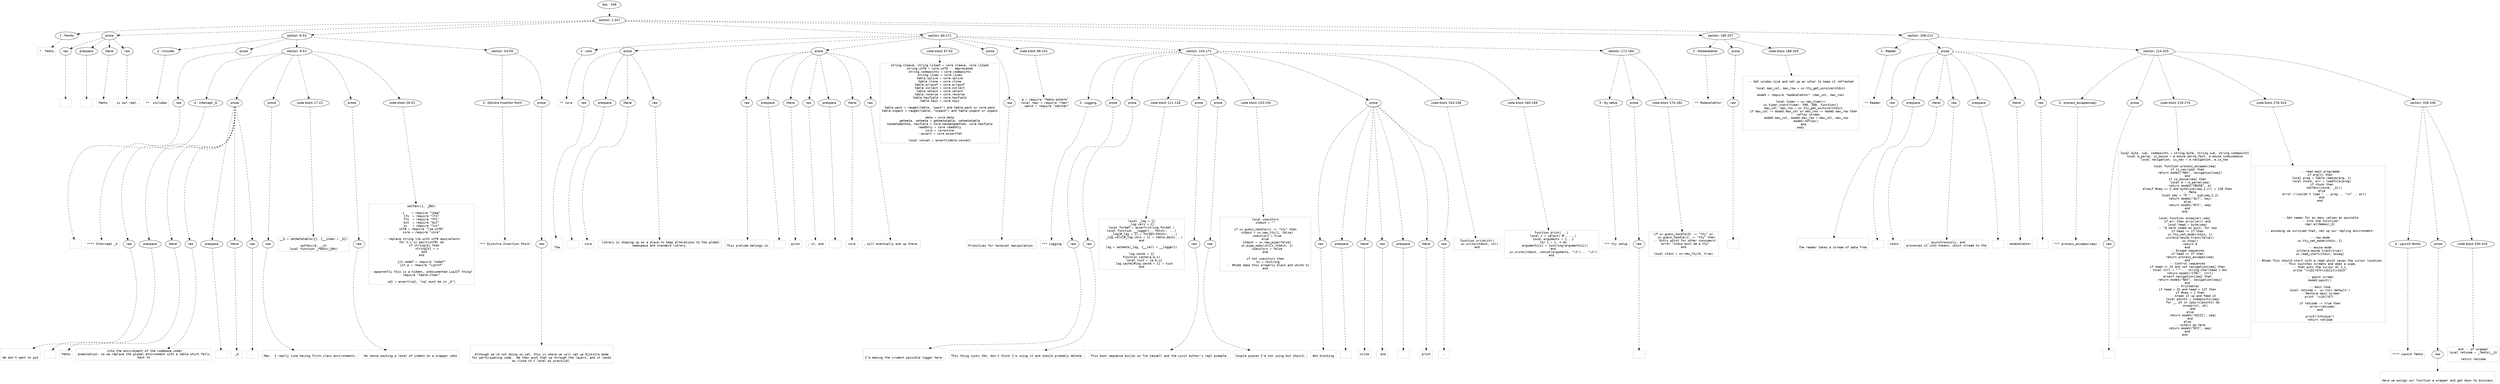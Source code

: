 digraph lpegNode {

node [fontname=Helvetica]
edge [style=dashed]

doc_0 [label="doc - 336"]


doc_0 -> { section_1}
{rank=same; section_1}

section_1 [label="section: 1-207"]


// END RANK doc_0

section_1 -> { header_2 prose_3 section_4 section_5 section_6 section_7}
{rank=same; header_2 prose_3 section_4 section_5 section_6 section_7}

header_2 [label="1 : Femto"]

prose_3 [label="prose"]

section_4 [label="section: 6-53"]

section_5 [label="section: 60-171"]

section_6 [label="section: 185-207"]

section_7 [label="section: 208-213"]


// END RANK section_1

header_2 -> leaf_8
leaf_8  [color=Gray,shape=rectangle,fontname=Inconsolata,label="*  Femto"]
// END RANK header_2

prose_3 -> { raw_9 prespace_10 literal_11 raw_12}
{rank=same; raw_9 prespace_10 literal_11 raw_12}

raw_9 [label="raw"]

prespace_10 [label="prespace"]

literal_11 [label="literal"]

raw_12 [label="raw"]


// END RANK prose_3

raw_9 -> leaf_13
leaf_13  [color=Gray,shape=rectangle,fontname=Inconsolata,label="
"]
// END RANK raw_9

prespace_10 -> leaf_14
leaf_14  [color=Gray,shape=rectangle,fontname=Inconsolata,label=""]
// END RANK prespace_10

literal_11 -> leaf_15
leaf_15  [color=Gray,shape=rectangle,fontname=Inconsolata,label="femto"]
// END RANK literal_11

raw_12 -> leaf_16
leaf_16  [color=Gray,shape=rectangle,fontname=Inconsolata,label=" is our repl.
"]
// END RANK raw_12

section_4 -> { header_17 prose_18 section_19 section_20}
{rank=same; header_17 prose_18 section_19 section_20}

header_17 [label="2 : includes"]

prose_18 [label="prose"]

section_19 [label="section: 9-53"]

section_20 [label="section: 54-59"]


// END RANK section_4

header_17 -> leaf_21
leaf_21  [color=Gray,shape=rectangle,fontname=Inconsolata,label="**  includes"]
// END RANK header_17

prose_18 -> { raw_22}
{rank=same; raw_22}

raw_22 [label="raw"]


// END RANK prose_18

raw_22 -> leaf_23
leaf_23  [color=Gray,shape=rectangle,fontname=Inconsolata,label="

"]
// END RANK raw_22

section_19 -> { header_24 prose_25 prose_26 codeblock_27 prose_28 codeblock_29}
{rank=same; header_24 prose_25 prose_26 codeblock_27 prose_28 codeblock_29}

header_24 [label="4 : Intercept _G"]

prose_25 [label="prose"]

prose_26 [label="prose"]

codeblock_27 [label="code block 17-22"]

prose_28 [label="prose"]

codeblock_29 [label="code block 26-51"]


// END RANK section_19

header_24 -> leaf_30
leaf_30  [color=Gray,shape=rectangle,fontname=Inconsolata,label="**** Intercept _G"]
// END RANK header_24

prose_25 -> { raw_31 prespace_32 literal_33 raw_34 prespace_35 literal_36 raw_37}
{rank=same; raw_31 prespace_32 literal_33 raw_34 prespace_35 literal_36 raw_37}

raw_31 [label="raw"]

prespace_32 [label="prespace"]

literal_33 [label="literal"]

raw_34 [label="raw"]

prespace_35 [label="prespace"]

literal_36 [label="literal"]

raw_37 [label="raw"]


// END RANK prose_25

raw_31 -> leaf_38
leaf_38  [color=Gray,shape=rectangle,fontname=Inconsolata,label="

We don't want to put"]
// END RANK raw_31

prespace_32 -> leaf_39
leaf_39  [color=Gray,shape=rectangle,fontname=Inconsolata,label=" "]
// END RANK prespace_32

literal_33 -> leaf_40
leaf_40  [color=Gray,shape=rectangle,fontname=Inconsolata,label="femto"]
// END RANK literal_33

raw_34 -> leaf_41
leaf_41  [color=Gray,shape=rectangle,fontname=Inconsolata,label=" into the environment of the codebase under
examination, so we replace the global environment with a table which falls
back to"]
// END RANK raw_34

prespace_35 -> leaf_42
leaf_42  [color=Gray,shape=rectangle,fontname=Inconsolata,label=" "]
// END RANK prespace_35

literal_36 -> leaf_43
leaf_43  [color=Gray,shape=rectangle,fontname=Inconsolata,label="_G"]
// END RANK literal_36

raw_37 -> leaf_44
leaf_44  [color=Gray,shape=rectangle,fontname=Inconsolata,label=".
"]
// END RANK raw_37

prose_26 -> { raw_45}
{rank=same; raw_45}

raw_45 [label="raw"]


// END RANK prose_26

raw_45 -> leaf_46
leaf_46  [color=Gray,shape=rectangle,fontname=Inconsolata,label="
Man.  I really like having first-class environments.
"]
// END RANK raw_45

codeblock_27 -> leaf_47
leaf_47  [color=Gray,shape=rectangle,fontname=Inconsolata,label="__G = setmetatable({}, {__index = _G})

setfenv(0, __G)
local function _femto(_ENV)"]
// END RANK codeblock_27

prose_28 -> { raw_48}
{rank=same; raw_48}

raw_48 [label="raw"]


// END RANK prose_28

raw_48 -> leaf_49
leaf_49  [color=Gray,shape=rectangle,fontname=Inconsolata,label="
No sense wasting a level of indent on a wrapper imho
"]
// END RANK raw_48

codeblock_29 -> leaf_50
leaf_50  [color=Gray,shape=rectangle,fontname=Inconsolata,label="setfenv(1, _ENV)

L    = require \"lpeg\"
lfs  = require \"lfs\"
ffi  = require \"ffi\"
bit  = require \"bit\"
uv   = require \"luv\"
utf8 = require \"lua-utf8\"
core = require \"core\"

-- replace string lib with utf8 equivalents
for k,v in pairs(utf8) do
   if string[k] then
      string[k] = v
   end
end

jit.vmdef = require \"vmdef\"
jit.p = require \"ljprof\"

--apparently this is a hidden, undocumented LuaJIT thing?
require \"table.clear\"

sql = assert(sql, \"sql must be in _G\")"]
// END RANK codeblock_29

section_20 -> { header_51 prose_52}
{rank=same; header_51 prose_52}

header_51 [label="3 : Djikstra Insertion Point"]

prose_52 [label="prose"]


// END RANK section_20

header_51 -> leaf_53
leaf_53  [color=Gray,shape=rectangle,fontname=Inconsolata,label="*** Djikstra Insertion Point"]
// END RANK header_51

prose_52 -> { raw_54}
{rank=same; raw_54}

raw_54 [label="raw"]


// END RANK prose_52

raw_54 -> leaf_55
leaf_55  [color=Gray,shape=rectangle,fontname=Inconsolata,label="

Although we're not doing so yet, this is where we will set up Djikstra mode
for participating code.  We then push that up through the layers, and it lands
as close to C level as practical.
"]
// END RANK raw_54

section_5 -> { header_56 prose_57 prose_58 codeblock_59 prose_60 codeblock_61 section_62 section_63}
{rank=same; header_56 prose_57 prose_58 codeblock_59 prose_60 codeblock_61 section_62 section_63}

header_56 [label="2 : core"]

prose_57 [label="prose"]

prose_58 [label="prose"]

codeblock_59 [label="code block 67-92"]

prose_60 [label="prose"]

codeblock_61 [label="code block 96-101"]

section_62 [label="section: 103-171"]

section_63 [label="section: 172-184"]


// END RANK section_5

header_56 -> leaf_64
leaf_64  [color=Gray,shape=rectangle,fontname=Inconsolata,label="** core"]
// END RANK header_56

prose_57 -> { raw_65 prespace_66 literal_67 raw_68}
{rank=same; raw_65 prespace_66 literal_67 raw_68}

raw_65 [label="raw"]

prespace_66 [label="prespace"]

literal_67 [label="literal"]

raw_68 [label="raw"]


// END RANK prose_57

raw_65 -> leaf_69
leaf_69  [color=Gray,shape=rectangle,fontname=Inconsolata,label="

The"]
// END RANK raw_65

prespace_66 -> leaf_70
leaf_70  [color=Gray,shape=rectangle,fontname=Inconsolata,label=" "]
// END RANK prespace_66

literal_67 -> leaf_71
leaf_71  [color=Gray,shape=rectangle,fontname=Inconsolata,label="core"]
// END RANK literal_67

raw_68 -> leaf_72
leaf_72  [color=Gray,shape=rectangle,fontname=Inconsolata,label=" library is shaping up as a place to keep alterations to the global
namespace and standard library.
"]
// END RANK raw_68

prose_58 -> { raw_73 prespace_74 literal_75 raw_76 prespace_77 literal_78 raw_79}
{rank=same; raw_73 prespace_74 literal_75 raw_76 prespace_77 literal_78 raw_79}

raw_73 [label="raw"]

prespace_74 [label="prespace"]

literal_75 [label="literal"]

raw_76 [label="raw"]

prespace_77 [label="prespace"]

literal_78 [label="literal"]

raw_79 [label="raw"]


// END RANK prose_58

raw_73 -> leaf_80
leaf_80  [color=Gray,shape=rectangle,fontname=Inconsolata,label="
This prelude belongs in"]
// END RANK raw_73

prespace_74 -> leaf_81
leaf_81  [color=Gray,shape=rectangle,fontname=Inconsolata,label=" "]
// END RANK prespace_74

literal_75 -> leaf_82
leaf_82  [color=Gray,shape=rectangle,fontname=Inconsolata,label="pylon"]
// END RANK literal_75

raw_76 -> leaf_83
leaf_83  [color=Gray,shape=rectangle,fontname=Inconsolata,label="; it, and"]
// END RANK raw_76

prespace_77 -> leaf_84
leaf_84  [color=Gray,shape=rectangle,fontname=Inconsolata,label=" "]
// END RANK prespace_77

literal_78 -> leaf_85
leaf_85  [color=Gray,shape=rectangle,fontname=Inconsolata,label="core"]
// END RANK literal_78

raw_79 -> leaf_86
leaf_86  [color=Gray,shape=rectangle,fontname=Inconsolata,label=", will eventually end up there.
"]
// END RANK raw_79

codeblock_59 -> leaf_87
leaf_87  [color=Gray,shape=rectangle,fontname=Inconsolata,label="string.cleave, string.litpat = core.cleave, core.litpat
string.utf8 = core.utf8 -- deprecated
string.codepoints = core.codepoints
string.lines = core.lines
table.splice = core.splice
table.clone = core.clone
table.arrayof = core.arrayof
table.collect = core.collect
table.select = core.select
table.reverse = core.reverse
table.hasfield = core.hasfield
table.keys = core.keys

table.pack = rawget(table, \"pack\") and table.pack or core.pack
table.unpack = rawget(table, \"unpack\") and table.unpack or unpack

meta = core.meta
getmeta, setmeta = getmetatable, setmetatable
hasmetamethod, hasfield = core.hasmetamethod, core.hasfield
readOnly = core.readOnly
coro = coroutine
--assert = core.assertfmt

local concat = assert(table.concat)"]
// END RANK codeblock_59

prose_60 -> { raw_88}
{rank=same; raw_88}

raw_88 [label="raw"]


// END RANK prose_60

raw_88 -> leaf_89
leaf_89  [color=Gray,shape=rectangle,fontname=Inconsolata,label="
Primitives for terminal manipulation.
"]
// END RANK raw_88

codeblock_61 -> leaf_90
leaf_90  [color=Gray,shape=rectangle,fontname=Inconsolata,label="a = require \"femto:anterm\"
local repr = require \"repr\"
--watch = require \"watcher\"
"]
// END RANK codeblock_61

section_62 -> { header_91 prose_92 prose_93 codeblock_94 prose_95 prose_96 codeblock_97 prose_98 codeblock_99 codeblock_100}
{rank=same; header_91 prose_92 prose_93 codeblock_94 prose_95 prose_96 codeblock_97 prose_98 codeblock_99 codeblock_100}

header_91 [label="3 : Logging"]

prose_92 [label="prose"]

prose_93 [label="prose"]

codeblock_94 [label="code block 111-128"]

prose_95 [label="prose"]

prose_96 [label="prose"]

codeblock_97 [label="code block 133-150"]

prose_98 [label="prose"]

codeblock_99 [label="code block 154-158"]

codeblock_100 [label="code block 160-169"]


// END RANK section_62

header_91 -> leaf_101
leaf_101  [color=Gray,shape=rectangle,fontname=Inconsolata,label="*** Logging"]
// END RANK header_91

prose_92 -> { raw_102}
{rank=same; raw_102}

raw_102 [label="raw"]


// END RANK prose_92

raw_102 -> leaf_103
leaf_103  [color=Gray,shape=rectangle,fontname=Inconsolata,label="

I'm making the crudest possible logger here.
"]
// END RANK raw_102

prose_93 -> { raw_104}
{rank=same; raw_104}

raw_104 [label="raw"]


// END RANK prose_93

raw_104 -> leaf_105
leaf_105  [color=Gray,shape=rectangle,fontname=Inconsolata,label="
This thing sucks tbh, don't think I'm using it and should probably delete.
"]
// END RANK raw_104

codeblock_94 -> leaf_106
leaf_106  [color=Gray,shape=rectangle,fontname=Inconsolata,label="local _log = {}
_log.vals = {}
local format = assert(string.format )
local function __logger(_, fmtstr, ...)
   _log[#_log + 1] = format(fmtstr, ...)
   _log.vals[#_log.vals + 1] = table.pack(...)
end

log = setmeta(_log, {__call = __logger})

log.cache = {}
function cache(a,b,c)
   local tuck = {a,b,c}
   log.cache[#log.cache + 1] = tuck
end
"]
// END RANK codeblock_94

prose_95 -> { raw_107}
{rank=same; raw_107}

raw_107 [label="raw"]


// END RANK prose_95

raw_107 -> leaf_108
leaf_108  [color=Gray,shape=rectangle,fontname=Inconsolata,label="
This boot sequence builds on Tim Caswell and the Luvit Author's repl example.
"]
// END RANK raw_107

prose_96 -> { raw_109}
{rank=same; raw_109}

raw_109 [label="raw"]


// END RANK prose_96

raw_109 -> leaf_110
leaf_110  [color=Gray,shape=rectangle,fontname=Inconsolata,label="
Couple pieces I'm not using but should:"]
// END RANK raw_109

codeblock_97 -> leaf_111
leaf_111  [color=Gray,shape=rectangle,fontname=Inconsolata,label="local usecolors
stdout = \"\"

if uv.guess_handle(1) == \"tty\" then
  stdout = uv.new_tty(1, false)
  usecolors = true
else
  stdout = uv.new_pipe(false)
  uv.pipe_open(utils.stdout, 1)
  usecolors = false
end

if not usecolors then
   ts = tostring
   -- #todo make this properly black and white ts
end"]
// END RANK codeblock_97

prose_98 -> { raw_112 prespace_113 literal_114 raw_115 prespace_116 literal_117 raw_118}
{rank=same; raw_112 prespace_113 literal_114 raw_115 prespace_116 literal_117 raw_118}

raw_112 [label="raw"]

prespace_113 [label="prespace"]

literal_114 [label="literal"]

raw_115 [label="raw"]

prespace_116 [label="prespace"]

literal_117 [label="literal"]

raw_118 [label="raw"]


// END RANK prose_98

raw_112 -> leaf_119
leaf_119  [color=Gray,shape=rectangle,fontname=Inconsolata,label="
Not-blocking"]
// END RANK raw_112

prespace_113 -> leaf_120
leaf_120  [color=Gray,shape=rectangle,fontname=Inconsolata,label=" "]
// END RANK prespace_113

literal_114 -> leaf_121
leaf_121  [color=Gray,shape=rectangle,fontname=Inconsolata,label="write"]
// END RANK literal_114

raw_115 -> leaf_122
leaf_122  [color=Gray,shape=rectangle,fontname=Inconsolata,label=" and"]
// END RANK raw_115

prespace_116 -> leaf_123
leaf_123  [color=Gray,shape=rectangle,fontname=Inconsolata,label=" "]
// END RANK prespace_116

literal_117 -> leaf_124
leaf_124  [color=Gray,shape=rectangle,fontname=Inconsolata,label="print"]
// END RANK literal_117

raw_118 -> leaf_125
leaf_125  [color=Gray,shape=rectangle,fontname=Inconsolata,label=":
"]
// END RANK raw_118

codeblock_99 -> leaf_126
leaf_126  [color=Gray,shape=rectangle,fontname=Inconsolata,label="function write(str)
   uv.write(stdout, str)
end"]
// END RANK codeblock_99

codeblock_100 -> leaf_127
leaf_127  [color=Gray,shape=rectangle,fontname=Inconsolata,label="function print(...)
  local n = select('#', ...)
  local arguments = {...}
  for i = 1, n do
    arguments[i] = tostring(arguments[i])
  end
  uv.write(stdout, concat(arguments, \"\\t\") .. \"\\n\")
end"]
// END RANK codeblock_100

section_63 -> { header_128 prose_129 codeblock_130}
{rank=same; header_128 prose_129 codeblock_130}

header_128 [label="3 : tty setup"]

prose_129 [label="prose"]

codeblock_130 [label="code block 174-182"]


// END RANK section_63

header_128 -> leaf_131
leaf_131  [color=Gray,shape=rectangle,fontname=Inconsolata,label="*** tty setup"]
// END RANK header_128

prose_129 -> { raw_132}
{rank=same; raw_132}

raw_132 [label="raw"]


// END RANK prose_129

raw_132 -> leaf_133
leaf_133  [color=Gray,shape=rectangle,fontname=Inconsolata,label="
"]
// END RANK raw_132

codeblock_130 -> leaf_134
leaf_134  [color=Gray,shape=rectangle,fontname=Inconsolata,label="if uv.guess_handle(0) ~= \"tty\" or
   uv.guess_handle(1) ~= \"tty\" then
  -- Entry point for other consumers!
  error \"stdio must be a tty\"
end

local stdin = uv.new_tty(0, true)"]
// END RANK codeblock_130

section_6 -> { header_135 prose_136 codeblock_137}
{rank=same; header_135 prose_136 codeblock_137}

header_135 [label="2 : Modeselektor"]

prose_136 [label="prose"]

codeblock_137 [label="code block 188-205"]


// END RANK section_6

header_135 -> leaf_138
leaf_138  [color=Gray,shape=rectangle,fontname=Inconsolata,label="** Modeselektor"]
// END RANK header_135

prose_136 -> { raw_139}
{rank=same; raw_139}

raw_139 [label="raw"]


// END RANK prose_136

raw_139 -> leaf_140
leaf_140  [color=Gray,shape=rectangle,fontname=Inconsolata,label="

"]
// END RANK raw_139

codeblock_137 -> leaf_141
leaf_141  [color=Gray,shape=rectangle,fontname=Inconsolata,label="
-- Get window size and set up an idler to keep it refreshed

local max_col, max_row = uv.tty_get_winsize(stdin)

modeS = require \"modeselektor\" (max_col, max_row)

local timer = uv.new_timer()
uv.timer_start(timer, 500, 500, function()
   max_col, max_row = uv.tty_get_winsize(stdin)
   if max_col ~= modeS.max_col or max_row ~= modeS.max_row then
      -- reflow screen.
      modeS.max_col, modeS.max_row = max_col, max_row
      modeS:reflow()
   end
end)"]
// END RANK codeblock_137

section_7 -> { header_142 prose_143 section_144}
{rank=same; header_142 prose_143 section_144}

header_142 [label="2 : Reader"]

prose_143 [label="prose"]

section_144 [label="section: 214-325"]


// END RANK section_7

header_142 -> leaf_145
leaf_145  [color=Gray,shape=rectangle,fontname=Inconsolata,label="** Reader"]
// END RANK header_142

prose_143 -> { raw_146 prespace_147 literal_148 raw_149 prespace_150 literal_151 raw_152}
{rank=same; raw_146 prespace_147 literal_148 raw_149 prespace_150 literal_151 raw_152}

raw_146 [label="raw"]

prespace_147 [label="prespace"]

literal_148 [label="literal"]

raw_149 [label="raw"]

prespace_150 [label="prespace"]

literal_151 [label="literal"]

raw_152 [label="raw"]


// END RANK prose_143

raw_146 -> leaf_153
leaf_153  [color=Gray,shape=rectangle,fontname=Inconsolata,label="

The reader takes a stream of data from"]
// END RANK raw_146

prespace_147 -> leaf_154
leaf_154  [color=Gray,shape=rectangle,fontname=Inconsolata,label=" "]
// END RANK prespace_147

literal_148 -> leaf_155
leaf_155  [color=Gray,shape=rectangle,fontname=Inconsolata,label="stdin"]
// END RANK literal_148

raw_149 -> leaf_156
leaf_156  [color=Gray,shape=rectangle,fontname=Inconsolata,label=", asynchronously, and
processes it into tokens, which stream to the"]
// END RANK raw_149

prespace_150 -> leaf_157
leaf_157  [color=Gray,shape=rectangle,fontname=Inconsolata,label=" "]
// END RANK prespace_150

literal_151 -> leaf_158
leaf_158  [color=Gray,shape=rectangle,fontname=Inconsolata,label="modeselektor"]
// END RANK literal_151

raw_152 -> leaf_159
leaf_159  [color=Gray,shape=rectangle,fontname=Inconsolata,label=".

"]
// END RANK raw_152

section_144 -> { header_160 prose_161 codeblock_162 codeblock_163 section_164}
{rank=same; header_160 prose_161 codeblock_162 codeblock_163 section_164}

header_160 [label="3 : process_escapes(seq)"]

prose_161 [label="prose"]

codeblock_162 [label="code block 216-274"]

codeblock_163 [label="code block 276-324"]

section_164 [label="section: 326-336"]


// END RANK section_144

header_160 -> leaf_165
leaf_165  [color=Gray,shape=rectangle,fontname=Inconsolata,label="*** process_escapes(seq)"]
// END RANK header_160

prose_161 -> { raw_166}
{rank=same; raw_166}

raw_166 [label="raw"]


// END RANK prose_161

raw_166 -> leaf_167
leaf_167  [color=Gray,shape=rectangle,fontname=Inconsolata,label="
"]
// END RANK raw_166

codeblock_162 -> leaf_168
leaf_168  [color=Gray,shape=rectangle,fontname=Inconsolata,label="local byte, sub, codepoints = string.byte, string.sub, string.codepoints
local m_parse, is_mouse = a.mouse.parse_fast, a.mouse.ismousemove
local navigation, is_nav = a.navigation, a.is_nav

local function process_escapes(seq)
   if is_nav(seq) then
      return modeS(\"NAV\", navigation[seq])
   end
   if is_mouse(seq) then
      local m = m_parse(seq)
      return modeS(\"MOUSE\", m)
   elseif #seq == 2 and byte(sub(seq,2,2)) < 128 then
      -- Meta
      local key = \"M-\" .. sub(seq,2,2)
      return modeS(\"ALT\", key)
   else
      return modeS(\"NYI\", seq)
   end
end

local function onseq(err,seq)
   if err then error(err) end
   local head = byte(seq)
   -- ^Q hard coded as quit, for now
   if head == 17 then
      uv.tty_set_mode(stdin, 1)
      write(a.mouse.track(false))
      uv.stop()
      return 0
   end
   -- Escape sequences
   if head == 27 then
      return process_escapes(seq)
   end
   -- Control sequences
   if head <= 31 and not navigation[seq] then
      local ctrl = \"^\" .. string.char(head + 64)
      return modeS(\"CTRL\", ctrl)
   elseif navigation[seq] then
      return modeS(\"NAV\", navigation[seq])
   end
   -- Printables
   if head > 31 and head < 127 then
      if #seq > 1 then
         -- break it up and feed it
         local points = codepoints(seq)
         for _, pt in ipairs(points) do
            onseq(nil, pt)
         end
      else
         return modeS(\"ASCII\", seq)
      end
   else
      -- wchars go here
      return modeS(\"NYI\", seq)
   end
end"]
// END RANK codeblock_162

codeblock_163 -> leaf_169
leaf_169  [color=Gray,shape=rectangle,fontname=Inconsolata,label="
-- read main programme
if arg[1] then
  local prog = table.remove(arg, 1)
  local chunk, err = loadfile(prog)
  if chunk then
     setfenv(chunk, _G)()
  else
     error (\"couldn't load \" .. prog .. \"\\n\" .. err)
  end
end




-- Get names for as many values as possible
-- into the colorizer
repr.allNames(_G)

-- assuming we survived that, set up our repling environment:

-- raw mode
uv.tty_set_mode(stdin, 2)

-- mouse mode
write(a.mouse.track(true))
uv.read_start(stdin, onseq)

-- #todo This should start with a read which saves the cursor location.
-- This switches screens and does a wipe,
-- then puts the cursor at 1,1.
write \"\\x1b[?47h\\x1b[2J\\x1b[H\"

-- paint screen
modeS:paint()

-- main loop
local retcode =  uv.run('default')
-- Restore main screen
print '\\x1b[?47l'

if retcode ~= true then
   error(retcode)
end

print(\"kthxbye\")
return retcode"]
// END RANK codeblock_163

section_164 -> { header_170 prose_171 codeblock_172}
{rank=same; header_170 prose_171 codeblock_172}

header_170 [label="4 : Launch femto"]

prose_171 [label="prose"]

codeblock_172 [label="code block 330-335"]


// END RANK section_164

header_170 -> leaf_173
leaf_173  [color=Gray,shape=rectangle,fontname=Inconsolata,label="**** Launch femto"]
// END RANK header_170

prose_171 -> { raw_174}
{rank=same; raw_174}

raw_174 [label="raw"]


// END RANK prose_171

raw_174 -> leaf_175
leaf_175  [color=Gray,shape=rectangle,fontname=Inconsolata,label="

Here we assign our function a wrapper and get down to business
"]
// END RANK raw_174

codeblock_172 -> leaf_176
leaf_176  [color=Gray,shape=rectangle,fontname=Inconsolata,label="end -- of wrapper
local retcode = _femto(__G)

return retcode"]
// END RANK codeblock_172


}

